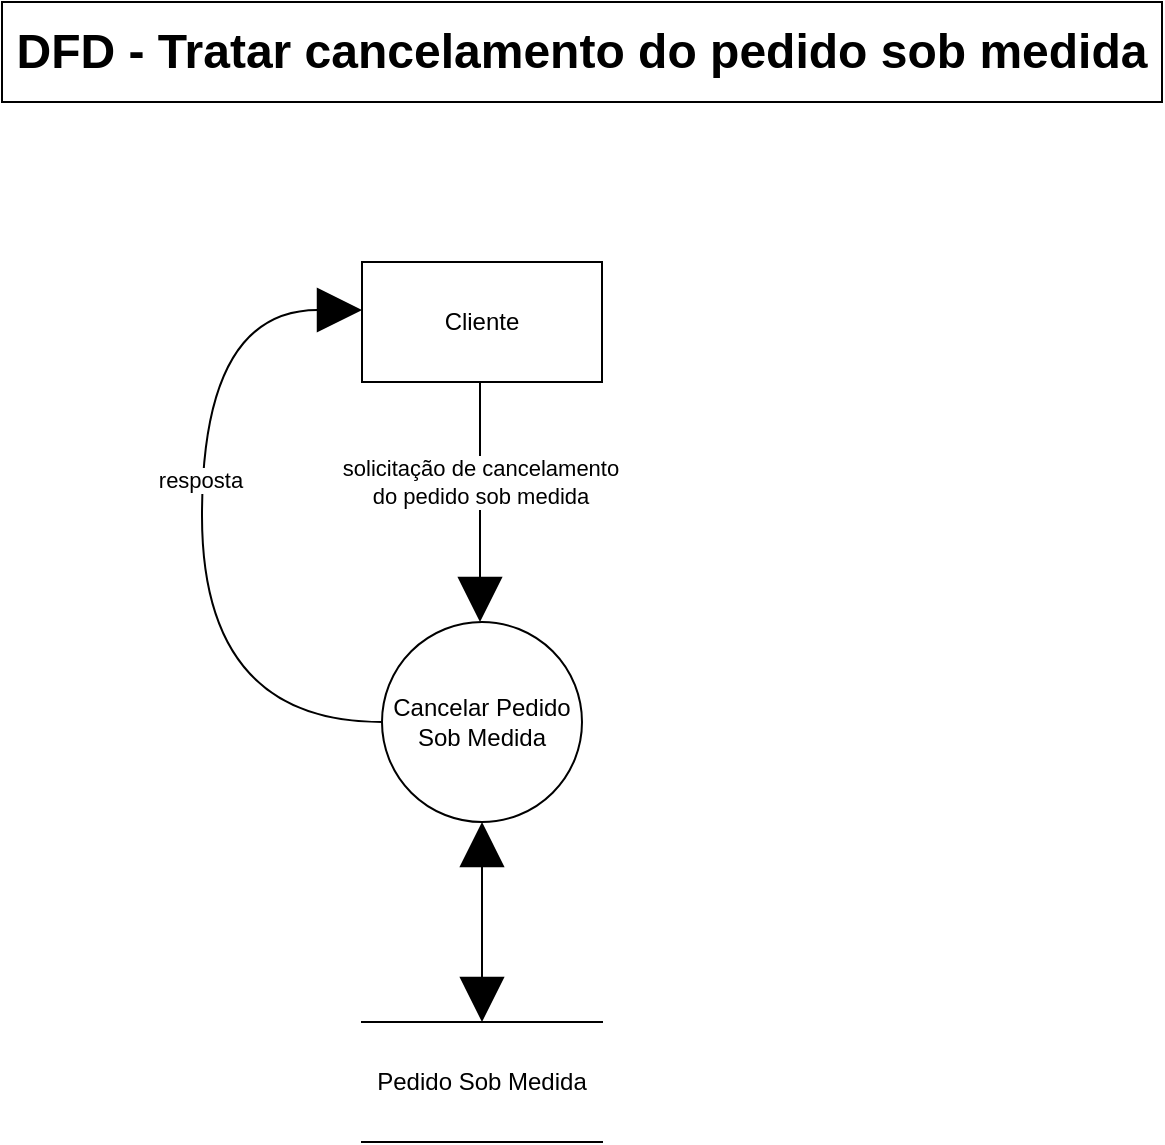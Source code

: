 <mxfile version="14.6.13" type="device"><diagram id="9d5MZdIfWWNM1lssErcb" name="Página-1"><mxGraphModel dx="5221" dy="816" grid="1" gridSize="10" guides="1" tooltips="1" connect="1" arrows="1" fold="1" page="1" pageScale="1" pageWidth="827" pageHeight="1169" math="0" shadow="0"><root><mxCell id="0"/><mxCell id="1" parent="0"/><mxCell id="9ZKbn0u-2JgnyJwHB-gj-1" value="&lt;span style=&quot;font-size: 24px ; font-weight: 700&quot;&gt;DFD -&amp;nbsp;Tratar cancelamento do pedido sob medida&lt;/span&gt;" style="rounded=0;whiteSpace=wrap;html=1;" parent="1" vertex="1"><mxGeometry x="-4120" y="30" width="580" height="50" as="geometry"/></mxCell><mxCell id="9K9tbG_FJt7QMxbH5Ymw-4" style="rounded=0;orthogonalLoop=1;jettySize=auto;html=1;exitX=0.5;exitY=1;exitDx=0;exitDy=0;startArrow=block;startFill=1;endArrow=block;endFill=1;endSize=20;startSize=20;" parent="1" source="9K9tbG_FJt7QMxbH5Ymw-2" target="9K9tbG_FJt7QMxbH5Ymw-3" edge="1"><mxGeometry relative="1" as="geometry"/></mxCell><mxCell id="YxxXIV5OUH93mYZEjBjx-1" style="edgeStyle=orthogonalEdgeStyle;rounded=0;orthogonalLoop=1;jettySize=auto;html=1;entryX=0;entryY=0.4;entryDx=0;entryDy=0;entryPerimeter=0;curved=1;endArrow=block;endFill=1;endSize=20;" parent="1" source="9K9tbG_FJt7QMxbH5Ymw-2" target="9K9tbG_FJt7QMxbH5Ymw-5" edge="1"><mxGeometry relative="1" as="geometry"><Array as="points"><mxPoint x="-4020" y="390"/><mxPoint x="-4020" y="184"/></Array></mxGeometry></mxCell><mxCell id="YxxXIV5OUH93mYZEjBjx-2" value="resposta" style="edgeLabel;html=1;align=center;verticalAlign=middle;resizable=0;points=[];" parent="YxxXIV5OUH93mYZEjBjx-1" vertex="1" connectable="0"><mxGeometry x="0.123" y="1" relative="1" as="geometry"><mxPoint as="offset"/></mxGeometry></mxCell><mxCell id="9K9tbG_FJt7QMxbH5Ymw-2" value="&lt;span style=&quot;background-color: rgb(255 , 255 , 255)&quot;&gt;&lt;font style=&quot;font-size: 12px&quot;&gt;Cancelar Pedido&lt;br&gt;Sob Medida&lt;br&gt;&lt;/font&gt;&lt;/span&gt;" style="ellipse;whiteSpace=wrap;html=1;aspect=fixed;" parent="1" vertex="1"><mxGeometry x="-3930" y="340" width="100" height="100" as="geometry"/></mxCell><mxCell id="9K9tbG_FJt7QMxbH5Ymw-3" value="Pedido Sob Medida" style="shape=partialRectangle;whiteSpace=wrap;html=1;left=0;right=0;fillColor=none;" parent="1" vertex="1"><mxGeometry x="-3940" y="540" width="120" height="60" as="geometry"/></mxCell><mxCell id="9K9tbG_FJt7QMxbH5Ymw-6" style="edgeStyle=none;rounded=0;orthogonalLoop=1;jettySize=auto;html=1;exitX=0.5;exitY=1;exitDx=0;exitDy=0;entryX=0.5;entryY=0;entryDx=0;entryDy=0;startArrow=none;startFill=0;startSize=20;endArrow=block;endFill=1;endSize=20;" parent="1" edge="1"><mxGeometry relative="1" as="geometry"><mxPoint x="-3881" y="220" as="sourcePoint"/><mxPoint x="-3881" y="340" as="targetPoint"/></mxGeometry></mxCell><mxCell id="9K9tbG_FJt7QMxbH5Ymw-8" value="solicitação de cancelamento&lt;br&gt;do pedido sob medida" style="edgeLabel;html=1;align=center;verticalAlign=middle;resizable=0;points=[];" parent="9K9tbG_FJt7QMxbH5Ymw-6" vertex="1" connectable="0"><mxGeometry x="-0.213" y="3" relative="1" as="geometry"><mxPoint x="-3" y="2.94" as="offset"/></mxGeometry></mxCell><mxCell id="9K9tbG_FJt7QMxbH5Ymw-5" value="Cliente" style="rounded=0;whiteSpace=wrap;html=1;" parent="1" vertex="1"><mxGeometry x="-3940" y="160" width="120" height="60" as="geometry"/></mxCell></root></mxGraphModel></diagram></mxfile>